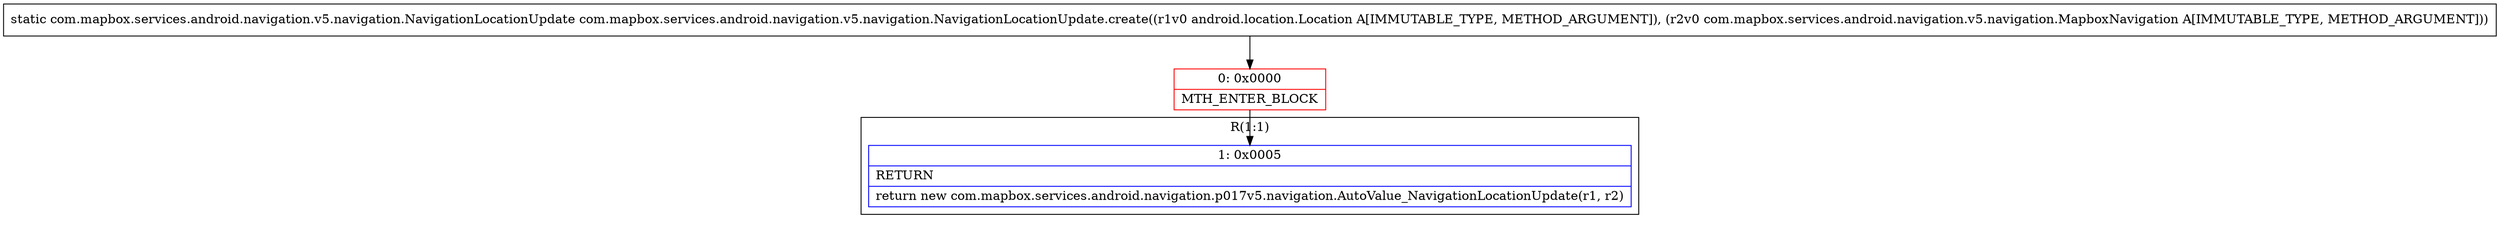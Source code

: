 digraph "CFG forcom.mapbox.services.android.navigation.v5.navigation.NavigationLocationUpdate.create(Landroid\/location\/Location;Lcom\/mapbox\/services\/android\/navigation\/v5\/navigation\/MapboxNavigation;)Lcom\/mapbox\/services\/android\/navigation\/v5\/navigation\/NavigationLocationUpdate;" {
subgraph cluster_Region_1213304197 {
label = "R(1:1)";
node [shape=record,color=blue];
Node_1 [shape=record,label="{1\:\ 0x0005|RETURN\l|return new com.mapbox.services.android.navigation.p017v5.navigation.AutoValue_NavigationLocationUpdate(r1, r2)\l}"];
}
Node_0 [shape=record,color=red,label="{0\:\ 0x0000|MTH_ENTER_BLOCK\l}"];
MethodNode[shape=record,label="{static com.mapbox.services.android.navigation.v5.navigation.NavigationLocationUpdate com.mapbox.services.android.navigation.v5.navigation.NavigationLocationUpdate.create((r1v0 android.location.Location A[IMMUTABLE_TYPE, METHOD_ARGUMENT]), (r2v0 com.mapbox.services.android.navigation.v5.navigation.MapboxNavigation A[IMMUTABLE_TYPE, METHOD_ARGUMENT])) }"];
MethodNode -> Node_0;
Node_0 -> Node_1;
}

